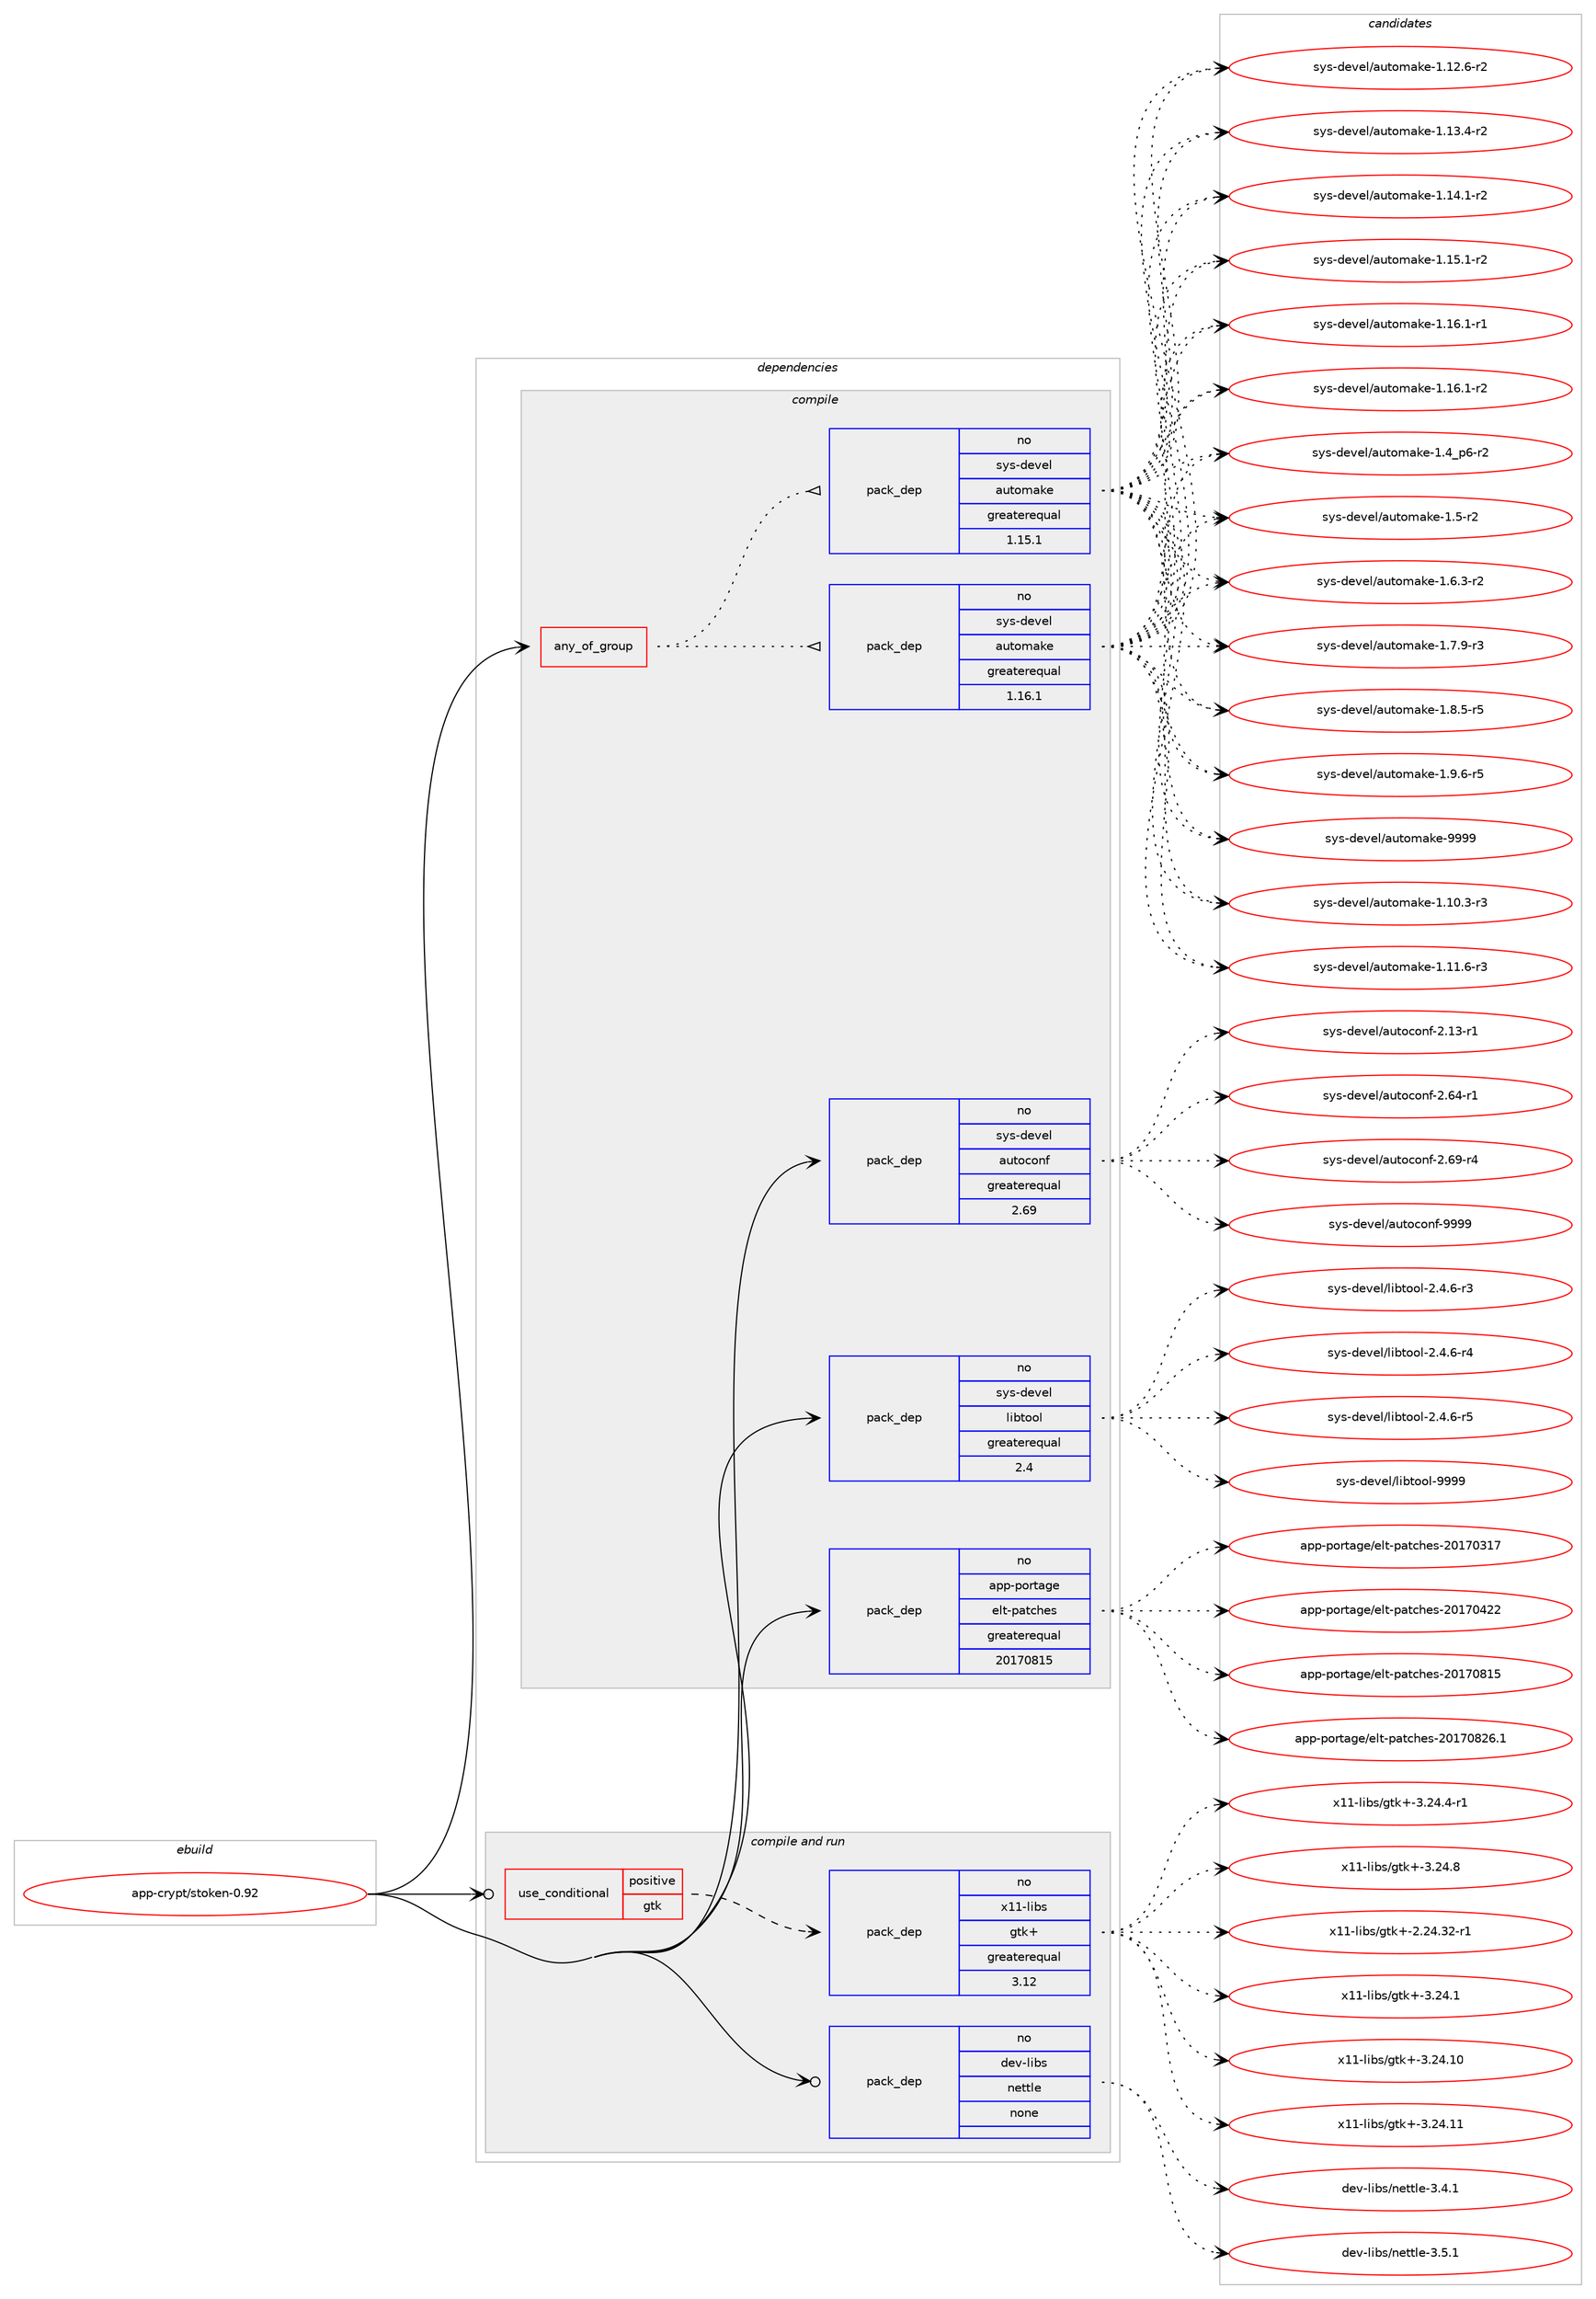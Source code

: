 digraph prolog {

# *************
# Graph options
# *************

newrank=true;
concentrate=true;
compound=true;
graph [rankdir=LR,fontname=Helvetica,fontsize=10,ranksep=1.5];#, ranksep=2.5, nodesep=0.2];
edge  [arrowhead=vee];
node  [fontname=Helvetica,fontsize=10];

# **********
# The ebuild
# **********

subgraph cluster_leftcol {
color=gray;
rank=same;
label=<<i>ebuild</i>>;
id [label="app-crypt/stoken-0.92", color=red, width=4, href="../app-crypt/stoken-0.92.svg"];
}

# ****************
# The dependencies
# ****************

subgraph cluster_midcol {
color=gray;
label=<<i>dependencies</i>>;
subgraph cluster_compile {
fillcolor="#eeeeee";
style=filled;
label=<<i>compile</i>>;
subgraph any8391 {
dependency478065 [label=<<TABLE BORDER="0" CELLBORDER="1" CELLSPACING="0" CELLPADDING="4"><TR><TD CELLPADDING="10">any_of_group</TD></TR></TABLE>>, shape=none, color=red];subgraph pack355366 {
dependency478066 [label=<<TABLE BORDER="0" CELLBORDER="1" CELLSPACING="0" CELLPADDING="4" WIDTH="220"><TR><TD ROWSPAN="6" CELLPADDING="30">pack_dep</TD></TR><TR><TD WIDTH="110">no</TD></TR><TR><TD>sys-devel</TD></TR><TR><TD>automake</TD></TR><TR><TD>greaterequal</TD></TR><TR><TD>1.16.1</TD></TR></TABLE>>, shape=none, color=blue];
}
dependency478065:e -> dependency478066:w [weight=20,style="dotted",arrowhead="oinv"];
subgraph pack355367 {
dependency478067 [label=<<TABLE BORDER="0" CELLBORDER="1" CELLSPACING="0" CELLPADDING="4" WIDTH="220"><TR><TD ROWSPAN="6" CELLPADDING="30">pack_dep</TD></TR><TR><TD WIDTH="110">no</TD></TR><TR><TD>sys-devel</TD></TR><TR><TD>automake</TD></TR><TR><TD>greaterequal</TD></TR><TR><TD>1.15.1</TD></TR></TABLE>>, shape=none, color=blue];
}
dependency478065:e -> dependency478067:w [weight=20,style="dotted",arrowhead="oinv"];
}
id:e -> dependency478065:w [weight=20,style="solid",arrowhead="vee"];
subgraph pack355368 {
dependency478068 [label=<<TABLE BORDER="0" CELLBORDER="1" CELLSPACING="0" CELLPADDING="4" WIDTH="220"><TR><TD ROWSPAN="6" CELLPADDING="30">pack_dep</TD></TR><TR><TD WIDTH="110">no</TD></TR><TR><TD>app-portage</TD></TR><TR><TD>elt-patches</TD></TR><TR><TD>greaterequal</TD></TR><TR><TD>20170815</TD></TR></TABLE>>, shape=none, color=blue];
}
id:e -> dependency478068:w [weight=20,style="solid",arrowhead="vee"];
subgraph pack355369 {
dependency478069 [label=<<TABLE BORDER="0" CELLBORDER="1" CELLSPACING="0" CELLPADDING="4" WIDTH="220"><TR><TD ROWSPAN="6" CELLPADDING="30">pack_dep</TD></TR><TR><TD WIDTH="110">no</TD></TR><TR><TD>sys-devel</TD></TR><TR><TD>autoconf</TD></TR><TR><TD>greaterequal</TD></TR><TR><TD>2.69</TD></TR></TABLE>>, shape=none, color=blue];
}
id:e -> dependency478069:w [weight=20,style="solid",arrowhead="vee"];
subgraph pack355370 {
dependency478070 [label=<<TABLE BORDER="0" CELLBORDER="1" CELLSPACING="0" CELLPADDING="4" WIDTH="220"><TR><TD ROWSPAN="6" CELLPADDING="30">pack_dep</TD></TR><TR><TD WIDTH="110">no</TD></TR><TR><TD>sys-devel</TD></TR><TR><TD>libtool</TD></TR><TR><TD>greaterequal</TD></TR><TR><TD>2.4</TD></TR></TABLE>>, shape=none, color=blue];
}
id:e -> dependency478070:w [weight=20,style="solid",arrowhead="vee"];
}
subgraph cluster_compileandrun {
fillcolor="#eeeeee";
style=filled;
label=<<i>compile and run</i>>;
subgraph cond114003 {
dependency478071 [label=<<TABLE BORDER="0" CELLBORDER="1" CELLSPACING="0" CELLPADDING="4"><TR><TD ROWSPAN="3" CELLPADDING="10">use_conditional</TD></TR><TR><TD>positive</TD></TR><TR><TD>gtk</TD></TR></TABLE>>, shape=none, color=red];
subgraph pack355371 {
dependency478072 [label=<<TABLE BORDER="0" CELLBORDER="1" CELLSPACING="0" CELLPADDING="4" WIDTH="220"><TR><TD ROWSPAN="6" CELLPADDING="30">pack_dep</TD></TR><TR><TD WIDTH="110">no</TD></TR><TR><TD>x11-libs</TD></TR><TR><TD>gtk+</TD></TR><TR><TD>greaterequal</TD></TR><TR><TD>3.12</TD></TR></TABLE>>, shape=none, color=blue];
}
dependency478071:e -> dependency478072:w [weight=20,style="dashed",arrowhead="vee"];
}
id:e -> dependency478071:w [weight=20,style="solid",arrowhead="odotvee"];
subgraph pack355372 {
dependency478073 [label=<<TABLE BORDER="0" CELLBORDER="1" CELLSPACING="0" CELLPADDING="4" WIDTH="220"><TR><TD ROWSPAN="6" CELLPADDING="30">pack_dep</TD></TR><TR><TD WIDTH="110">no</TD></TR><TR><TD>dev-libs</TD></TR><TR><TD>nettle</TD></TR><TR><TD>none</TD></TR><TR><TD></TD></TR></TABLE>>, shape=none, color=blue];
}
id:e -> dependency478073:w [weight=20,style="solid",arrowhead="odotvee"];
}
subgraph cluster_run {
fillcolor="#eeeeee";
style=filled;
label=<<i>run</i>>;
}
}

# **************
# The candidates
# **************

subgraph cluster_choices {
rank=same;
color=gray;
label=<<i>candidates</i>>;

subgraph choice355366 {
color=black;
nodesep=1;
choice11512111545100101118101108479711711611110997107101454946494846514511451 [label="sys-devel/automake-1.10.3-r3", color=red, width=4,href="../sys-devel/automake-1.10.3-r3.svg"];
choice11512111545100101118101108479711711611110997107101454946494946544511451 [label="sys-devel/automake-1.11.6-r3", color=red, width=4,href="../sys-devel/automake-1.11.6-r3.svg"];
choice11512111545100101118101108479711711611110997107101454946495046544511450 [label="sys-devel/automake-1.12.6-r2", color=red, width=4,href="../sys-devel/automake-1.12.6-r2.svg"];
choice11512111545100101118101108479711711611110997107101454946495146524511450 [label="sys-devel/automake-1.13.4-r2", color=red, width=4,href="../sys-devel/automake-1.13.4-r2.svg"];
choice11512111545100101118101108479711711611110997107101454946495246494511450 [label="sys-devel/automake-1.14.1-r2", color=red, width=4,href="../sys-devel/automake-1.14.1-r2.svg"];
choice11512111545100101118101108479711711611110997107101454946495346494511450 [label="sys-devel/automake-1.15.1-r2", color=red, width=4,href="../sys-devel/automake-1.15.1-r2.svg"];
choice11512111545100101118101108479711711611110997107101454946495446494511449 [label="sys-devel/automake-1.16.1-r1", color=red, width=4,href="../sys-devel/automake-1.16.1-r1.svg"];
choice11512111545100101118101108479711711611110997107101454946495446494511450 [label="sys-devel/automake-1.16.1-r2", color=red, width=4,href="../sys-devel/automake-1.16.1-r2.svg"];
choice115121115451001011181011084797117116111109971071014549465295112544511450 [label="sys-devel/automake-1.4_p6-r2", color=red, width=4,href="../sys-devel/automake-1.4_p6-r2.svg"];
choice11512111545100101118101108479711711611110997107101454946534511450 [label="sys-devel/automake-1.5-r2", color=red, width=4,href="../sys-devel/automake-1.5-r2.svg"];
choice115121115451001011181011084797117116111109971071014549465446514511450 [label="sys-devel/automake-1.6.3-r2", color=red, width=4,href="../sys-devel/automake-1.6.3-r2.svg"];
choice115121115451001011181011084797117116111109971071014549465546574511451 [label="sys-devel/automake-1.7.9-r3", color=red, width=4,href="../sys-devel/automake-1.7.9-r3.svg"];
choice115121115451001011181011084797117116111109971071014549465646534511453 [label="sys-devel/automake-1.8.5-r5", color=red, width=4,href="../sys-devel/automake-1.8.5-r5.svg"];
choice115121115451001011181011084797117116111109971071014549465746544511453 [label="sys-devel/automake-1.9.6-r5", color=red, width=4,href="../sys-devel/automake-1.9.6-r5.svg"];
choice115121115451001011181011084797117116111109971071014557575757 [label="sys-devel/automake-9999", color=red, width=4,href="../sys-devel/automake-9999.svg"];
dependency478066:e -> choice11512111545100101118101108479711711611110997107101454946494846514511451:w [style=dotted,weight="100"];
dependency478066:e -> choice11512111545100101118101108479711711611110997107101454946494946544511451:w [style=dotted,weight="100"];
dependency478066:e -> choice11512111545100101118101108479711711611110997107101454946495046544511450:w [style=dotted,weight="100"];
dependency478066:e -> choice11512111545100101118101108479711711611110997107101454946495146524511450:w [style=dotted,weight="100"];
dependency478066:e -> choice11512111545100101118101108479711711611110997107101454946495246494511450:w [style=dotted,weight="100"];
dependency478066:e -> choice11512111545100101118101108479711711611110997107101454946495346494511450:w [style=dotted,weight="100"];
dependency478066:e -> choice11512111545100101118101108479711711611110997107101454946495446494511449:w [style=dotted,weight="100"];
dependency478066:e -> choice11512111545100101118101108479711711611110997107101454946495446494511450:w [style=dotted,weight="100"];
dependency478066:e -> choice115121115451001011181011084797117116111109971071014549465295112544511450:w [style=dotted,weight="100"];
dependency478066:e -> choice11512111545100101118101108479711711611110997107101454946534511450:w [style=dotted,weight="100"];
dependency478066:e -> choice115121115451001011181011084797117116111109971071014549465446514511450:w [style=dotted,weight="100"];
dependency478066:e -> choice115121115451001011181011084797117116111109971071014549465546574511451:w [style=dotted,weight="100"];
dependency478066:e -> choice115121115451001011181011084797117116111109971071014549465646534511453:w [style=dotted,weight="100"];
dependency478066:e -> choice115121115451001011181011084797117116111109971071014549465746544511453:w [style=dotted,weight="100"];
dependency478066:e -> choice115121115451001011181011084797117116111109971071014557575757:w [style=dotted,weight="100"];
}
subgraph choice355367 {
color=black;
nodesep=1;
choice11512111545100101118101108479711711611110997107101454946494846514511451 [label="sys-devel/automake-1.10.3-r3", color=red, width=4,href="../sys-devel/automake-1.10.3-r3.svg"];
choice11512111545100101118101108479711711611110997107101454946494946544511451 [label="sys-devel/automake-1.11.6-r3", color=red, width=4,href="../sys-devel/automake-1.11.6-r3.svg"];
choice11512111545100101118101108479711711611110997107101454946495046544511450 [label="sys-devel/automake-1.12.6-r2", color=red, width=4,href="../sys-devel/automake-1.12.6-r2.svg"];
choice11512111545100101118101108479711711611110997107101454946495146524511450 [label="sys-devel/automake-1.13.4-r2", color=red, width=4,href="../sys-devel/automake-1.13.4-r2.svg"];
choice11512111545100101118101108479711711611110997107101454946495246494511450 [label="sys-devel/automake-1.14.1-r2", color=red, width=4,href="../sys-devel/automake-1.14.1-r2.svg"];
choice11512111545100101118101108479711711611110997107101454946495346494511450 [label="sys-devel/automake-1.15.1-r2", color=red, width=4,href="../sys-devel/automake-1.15.1-r2.svg"];
choice11512111545100101118101108479711711611110997107101454946495446494511449 [label="sys-devel/automake-1.16.1-r1", color=red, width=4,href="../sys-devel/automake-1.16.1-r1.svg"];
choice11512111545100101118101108479711711611110997107101454946495446494511450 [label="sys-devel/automake-1.16.1-r2", color=red, width=4,href="../sys-devel/automake-1.16.1-r2.svg"];
choice115121115451001011181011084797117116111109971071014549465295112544511450 [label="sys-devel/automake-1.4_p6-r2", color=red, width=4,href="../sys-devel/automake-1.4_p6-r2.svg"];
choice11512111545100101118101108479711711611110997107101454946534511450 [label="sys-devel/automake-1.5-r2", color=red, width=4,href="../sys-devel/automake-1.5-r2.svg"];
choice115121115451001011181011084797117116111109971071014549465446514511450 [label="sys-devel/automake-1.6.3-r2", color=red, width=4,href="../sys-devel/automake-1.6.3-r2.svg"];
choice115121115451001011181011084797117116111109971071014549465546574511451 [label="sys-devel/automake-1.7.9-r3", color=red, width=4,href="../sys-devel/automake-1.7.9-r3.svg"];
choice115121115451001011181011084797117116111109971071014549465646534511453 [label="sys-devel/automake-1.8.5-r5", color=red, width=4,href="../sys-devel/automake-1.8.5-r5.svg"];
choice115121115451001011181011084797117116111109971071014549465746544511453 [label="sys-devel/automake-1.9.6-r5", color=red, width=4,href="../sys-devel/automake-1.9.6-r5.svg"];
choice115121115451001011181011084797117116111109971071014557575757 [label="sys-devel/automake-9999", color=red, width=4,href="../sys-devel/automake-9999.svg"];
dependency478067:e -> choice11512111545100101118101108479711711611110997107101454946494846514511451:w [style=dotted,weight="100"];
dependency478067:e -> choice11512111545100101118101108479711711611110997107101454946494946544511451:w [style=dotted,weight="100"];
dependency478067:e -> choice11512111545100101118101108479711711611110997107101454946495046544511450:w [style=dotted,weight="100"];
dependency478067:e -> choice11512111545100101118101108479711711611110997107101454946495146524511450:w [style=dotted,weight="100"];
dependency478067:e -> choice11512111545100101118101108479711711611110997107101454946495246494511450:w [style=dotted,weight="100"];
dependency478067:e -> choice11512111545100101118101108479711711611110997107101454946495346494511450:w [style=dotted,weight="100"];
dependency478067:e -> choice11512111545100101118101108479711711611110997107101454946495446494511449:w [style=dotted,weight="100"];
dependency478067:e -> choice11512111545100101118101108479711711611110997107101454946495446494511450:w [style=dotted,weight="100"];
dependency478067:e -> choice115121115451001011181011084797117116111109971071014549465295112544511450:w [style=dotted,weight="100"];
dependency478067:e -> choice11512111545100101118101108479711711611110997107101454946534511450:w [style=dotted,weight="100"];
dependency478067:e -> choice115121115451001011181011084797117116111109971071014549465446514511450:w [style=dotted,weight="100"];
dependency478067:e -> choice115121115451001011181011084797117116111109971071014549465546574511451:w [style=dotted,weight="100"];
dependency478067:e -> choice115121115451001011181011084797117116111109971071014549465646534511453:w [style=dotted,weight="100"];
dependency478067:e -> choice115121115451001011181011084797117116111109971071014549465746544511453:w [style=dotted,weight="100"];
dependency478067:e -> choice115121115451001011181011084797117116111109971071014557575757:w [style=dotted,weight="100"];
}
subgraph choice355368 {
color=black;
nodesep=1;
choice97112112451121111141169710310147101108116451129711699104101115455048495548514955 [label="app-portage/elt-patches-20170317", color=red, width=4,href="../app-portage/elt-patches-20170317.svg"];
choice97112112451121111141169710310147101108116451129711699104101115455048495548525050 [label="app-portage/elt-patches-20170422", color=red, width=4,href="../app-portage/elt-patches-20170422.svg"];
choice97112112451121111141169710310147101108116451129711699104101115455048495548564953 [label="app-portage/elt-patches-20170815", color=red, width=4,href="../app-portage/elt-patches-20170815.svg"];
choice971121124511211111411697103101471011081164511297116991041011154550484955485650544649 [label="app-portage/elt-patches-20170826.1", color=red, width=4,href="../app-portage/elt-patches-20170826.1.svg"];
dependency478068:e -> choice97112112451121111141169710310147101108116451129711699104101115455048495548514955:w [style=dotted,weight="100"];
dependency478068:e -> choice97112112451121111141169710310147101108116451129711699104101115455048495548525050:w [style=dotted,weight="100"];
dependency478068:e -> choice97112112451121111141169710310147101108116451129711699104101115455048495548564953:w [style=dotted,weight="100"];
dependency478068:e -> choice971121124511211111411697103101471011081164511297116991041011154550484955485650544649:w [style=dotted,weight="100"];
}
subgraph choice355369 {
color=black;
nodesep=1;
choice1151211154510010111810110847971171161119911111010245504649514511449 [label="sys-devel/autoconf-2.13-r1", color=red, width=4,href="../sys-devel/autoconf-2.13-r1.svg"];
choice1151211154510010111810110847971171161119911111010245504654524511449 [label="sys-devel/autoconf-2.64-r1", color=red, width=4,href="../sys-devel/autoconf-2.64-r1.svg"];
choice1151211154510010111810110847971171161119911111010245504654574511452 [label="sys-devel/autoconf-2.69-r4", color=red, width=4,href="../sys-devel/autoconf-2.69-r4.svg"];
choice115121115451001011181011084797117116111991111101024557575757 [label="sys-devel/autoconf-9999", color=red, width=4,href="../sys-devel/autoconf-9999.svg"];
dependency478069:e -> choice1151211154510010111810110847971171161119911111010245504649514511449:w [style=dotted,weight="100"];
dependency478069:e -> choice1151211154510010111810110847971171161119911111010245504654524511449:w [style=dotted,weight="100"];
dependency478069:e -> choice1151211154510010111810110847971171161119911111010245504654574511452:w [style=dotted,weight="100"];
dependency478069:e -> choice115121115451001011181011084797117116111991111101024557575757:w [style=dotted,weight="100"];
}
subgraph choice355370 {
color=black;
nodesep=1;
choice1151211154510010111810110847108105981161111111084550465246544511451 [label="sys-devel/libtool-2.4.6-r3", color=red, width=4,href="../sys-devel/libtool-2.4.6-r3.svg"];
choice1151211154510010111810110847108105981161111111084550465246544511452 [label="sys-devel/libtool-2.4.6-r4", color=red, width=4,href="../sys-devel/libtool-2.4.6-r4.svg"];
choice1151211154510010111810110847108105981161111111084550465246544511453 [label="sys-devel/libtool-2.4.6-r5", color=red, width=4,href="../sys-devel/libtool-2.4.6-r5.svg"];
choice1151211154510010111810110847108105981161111111084557575757 [label="sys-devel/libtool-9999", color=red, width=4,href="../sys-devel/libtool-9999.svg"];
dependency478070:e -> choice1151211154510010111810110847108105981161111111084550465246544511451:w [style=dotted,weight="100"];
dependency478070:e -> choice1151211154510010111810110847108105981161111111084550465246544511452:w [style=dotted,weight="100"];
dependency478070:e -> choice1151211154510010111810110847108105981161111111084550465246544511453:w [style=dotted,weight="100"];
dependency478070:e -> choice1151211154510010111810110847108105981161111111084557575757:w [style=dotted,weight="100"];
}
subgraph choice355371 {
color=black;
nodesep=1;
choice12049494510810598115471031161074345504650524651504511449 [label="x11-libs/gtk+-2.24.32-r1", color=red, width=4,href="../x11-libs/gtk+-2.24.32-r1.svg"];
choice12049494510810598115471031161074345514650524649 [label="x11-libs/gtk+-3.24.1", color=red, width=4,href="../x11-libs/gtk+-3.24.1.svg"];
choice1204949451081059811547103116107434551465052464948 [label="x11-libs/gtk+-3.24.10", color=red, width=4,href="../x11-libs/gtk+-3.24.10.svg"];
choice1204949451081059811547103116107434551465052464949 [label="x11-libs/gtk+-3.24.11", color=red, width=4,href="../x11-libs/gtk+-3.24.11.svg"];
choice120494945108105981154710311610743455146505246524511449 [label="x11-libs/gtk+-3.24.4-r1", color=red, width=4,href="../x11-libs/gtk+-3.24.4-r1.svg"];
choice12049494510810598115471031161074345514650524656 [label="x11-libs/gtk+-3.24.8", color=red, width=4,href="../x11-libs/gtk+-3.24.8.svg"];
dependency478072:e -> choice12049494510810598115471031161074345504650524651504511449:w [style=dotted,weight="100"];
dependency478072:e -> choice12049494510810598115471031161074345514650524649:w [style=dotted,weight="100"];
dependency478072:e -> choice1204949451081059811547103116107434551465052464948:w [style=dotted,weight="100"];
dependency478072:e -> choice1204949451081059811547103116107434551465052464949:w [style=dotted,weight="100"];
dependency478072:e -> choice120494945108105981154710311610743455146505246524511449:w [style=dotted,weight="100"];
dependency478072:e -> choice12049494510810598115471031161074345514650524656:w [style=dotted,weight="100"];
}
subgraph choice355372 {
color=black;
nodesep=1;
choice100101118451081059811547110101116116108101455146524649 [label="dev-libs/nettle-3.4.1", color=red, width=4,href="../dev-libs/nettle-3.4.1.svg"];
choice100101118451081059811547110101116116108101455146534649 [label="dev-libs/nettle-3.5.1", color=red, width=4,href="../dev-libs/nettle-3.5.1.svg"];
dependency478073:e -> choice100101118451081059811547110101116116108101455146524649:w [style=dotted,weight="100"];
dependency478073:e -> choice100101118451081059811547110101116116108101455146534649:w [style=dotted,weight="100"];
}
}

}
